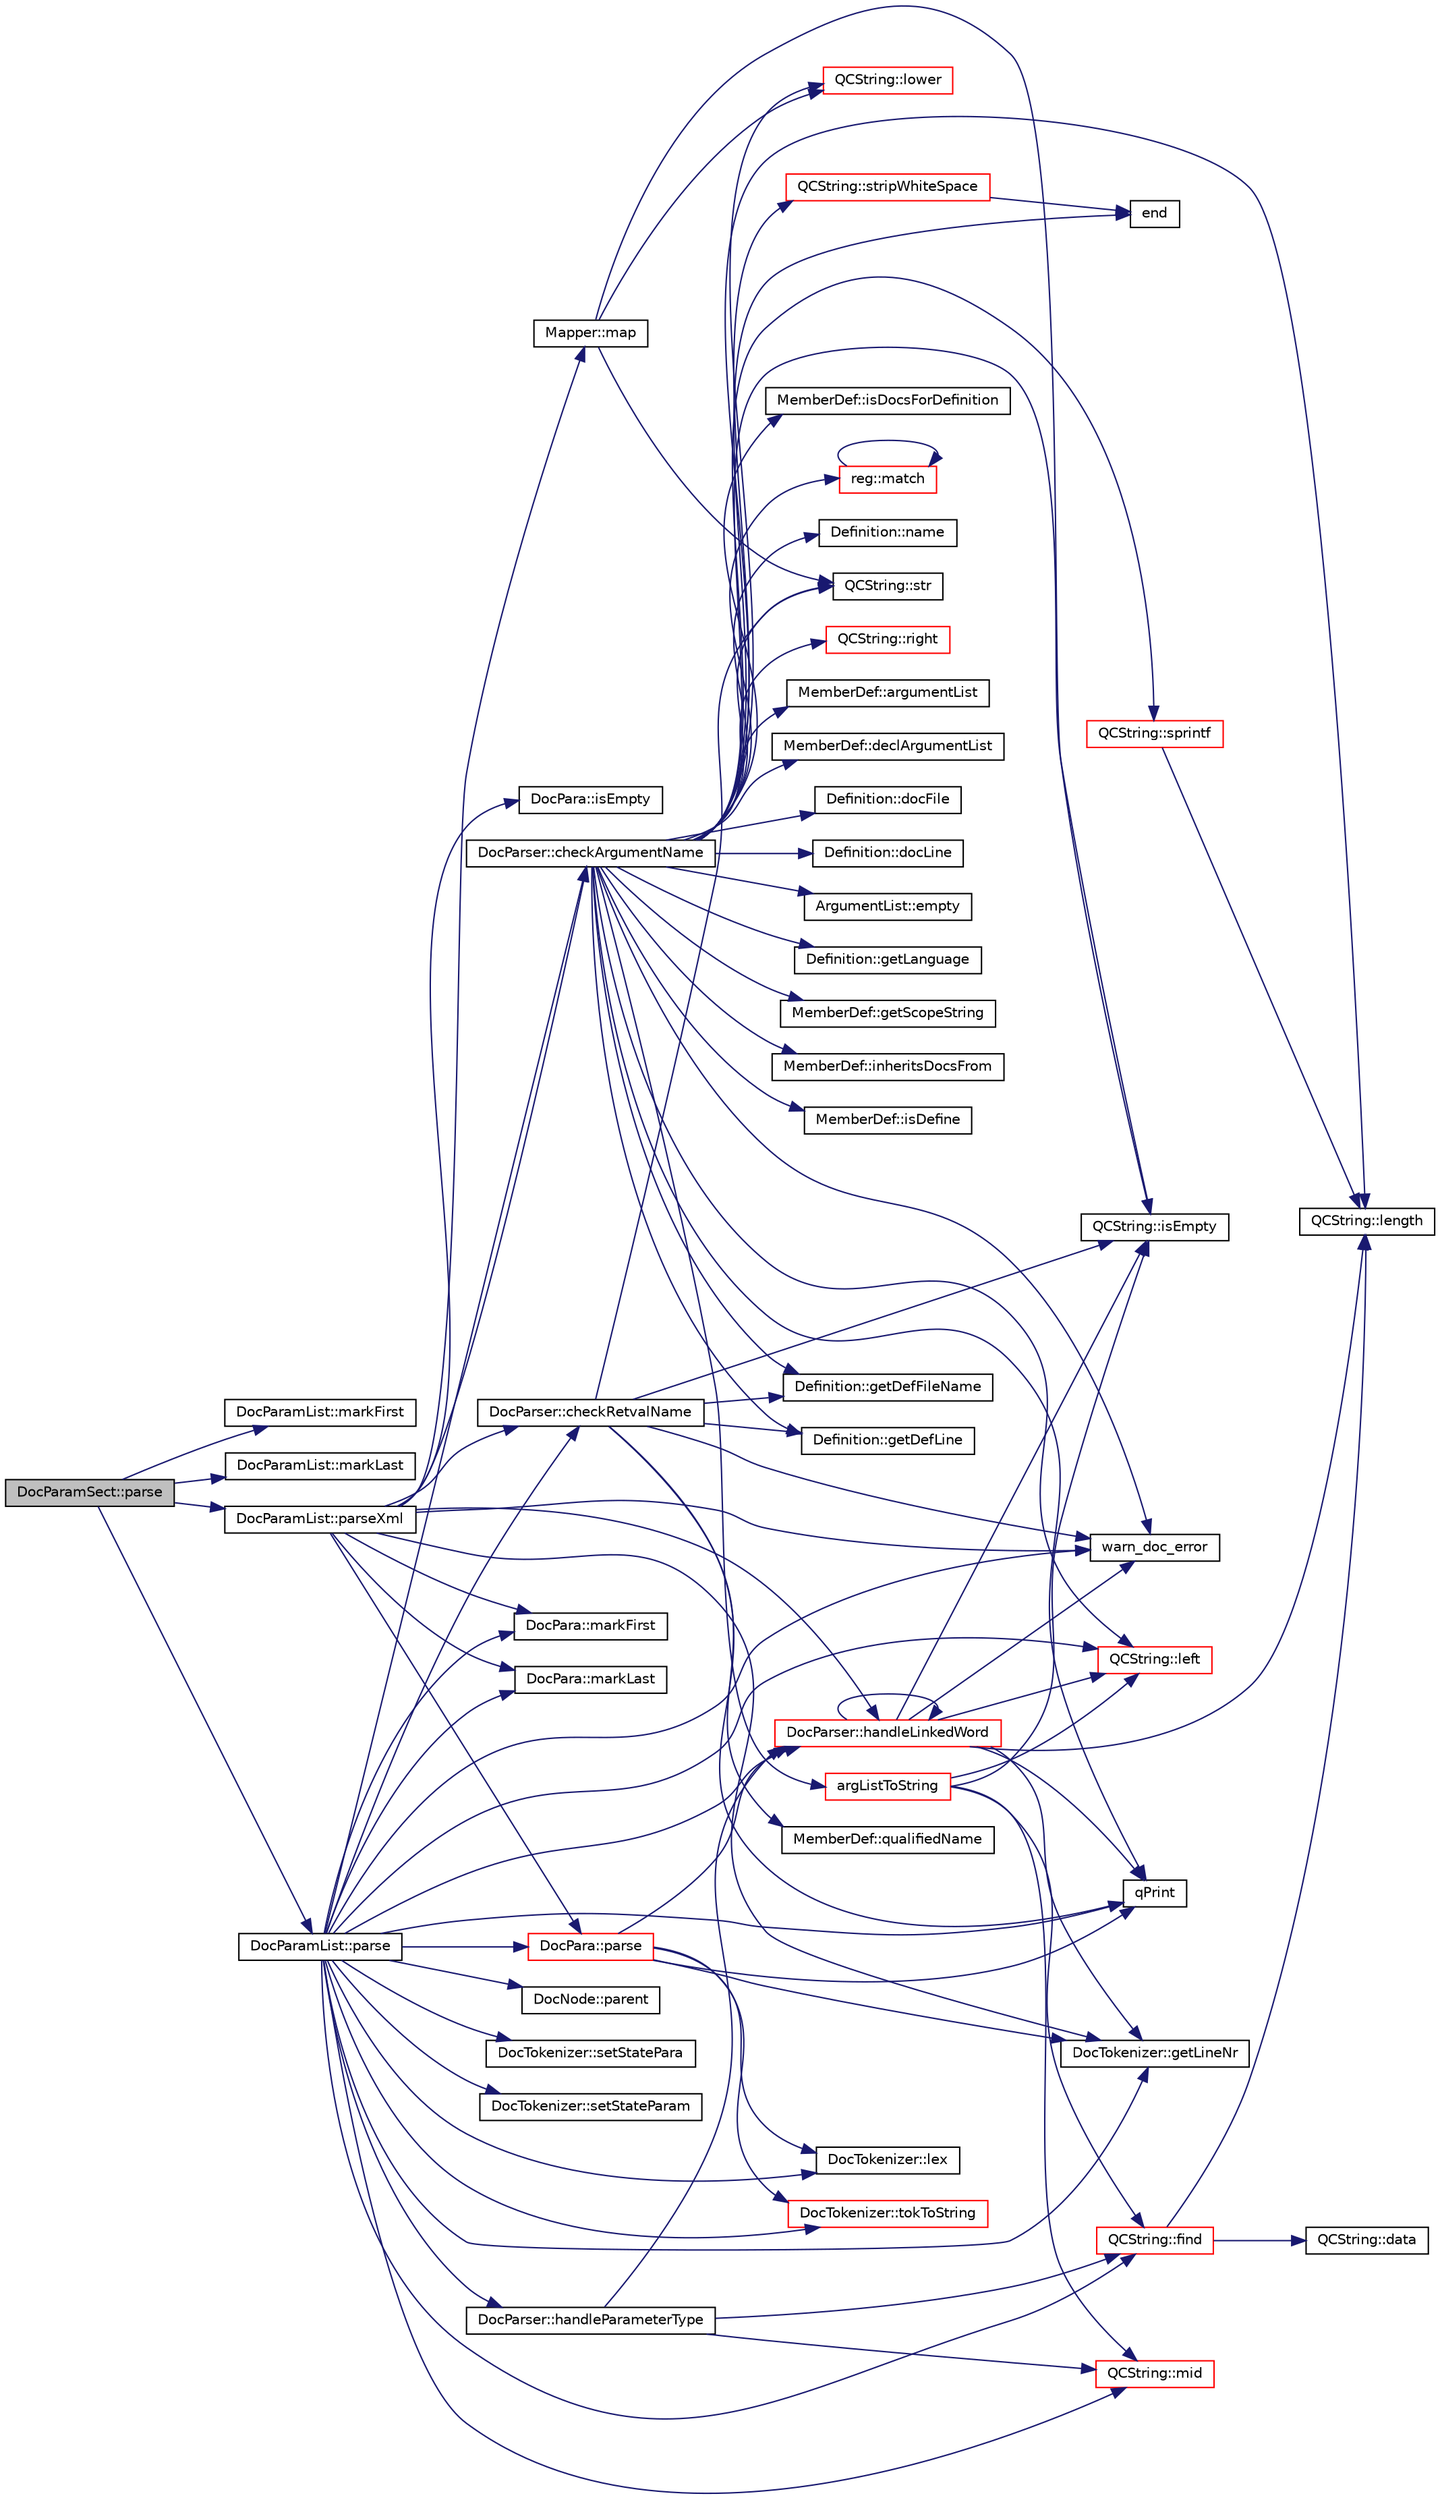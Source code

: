 digraph "DocParamSect::parse"
{
 // LATEX_PDF_SIZE
  edge [fontname="Helvetica",fontsize="10",labelfontname="Helvetica",labelfontsize="10"];
  node [fontname="Helvetica",fontsize="10",shape=record];
  rankdir="LR";
  Node1 [label="DocParamSect::parse",height=0.2,width=0.4,color="black", fillcolor="grey75", style="filled", fontcolor="black",tooltip=" "];
  Node1 -> Node2 [color="midnightblue",fontsize="10",style="solid"];
  Node2 [label="DocParamList::markFirst",height=0.2,width=0.4,color="black", fillcolor="white", style="filled",URL="$classDocParamList.html#a6b3e3e25859cc2d76b312b988c018d08",tooltip=" "];
  Node1 -> Node3 [color="midnightblue",fontsize="10",style="solid"];
  Node3 [label="DocParamList::markLast",height=0.2,width=0.4,color="black", fillcolor="white", style="filled",URL="$classDocParamList.html#a89fc37af294659364193e14680065668",tooltip=" "];
  Node1 -> Node4 [color="midnightblue",fontsize="10",style="solid"];
  Node4 [label="DocParamList::parse",height=0.2,width=0.4,color="black", fillcolor="white", style="filled",URL="$classDocParamList.html#a6463538f06117c2e28860e7ff18ce7f7",tooltip=" "];
  Node4 -> Node5 [color="midnightblue",fontsize="10",style="solid"];
  Node5 [label="DocParser::checkArgumentName",height=0.2,width=0.4,color="black", fillcolor="white", style="filled",URL="$classDocParser.html#ad426893f12b2bc919bc61b3d95e8f471",tooltip=" "];
  Node5 -> Node6 [color="midnightblue",fontsize="10",style="solid"];
  Node6 [label="argListToString",height=0.2,width=0.4,color="red", fillcolor="white", style="filled",URL="$util_8cpp.html#a9d5c2a3aefbda0b0e684f768a380d2db",tooltip=" "];
  Node6 -> Node10 [color="midnightblue",fontsize="10",style="solid"];
  Node10 [label="QCString::find",height=0.2,width=0.4,color="red", fillcolor="white", style="filled",URL="$classQCString.html#a0182ece6b76dad6475dafb53e2faaf10",tooltip=" "];
  Node10 -> Node11 [color="midnightblue",fontsize="10",style="solid"];
  Node11 [label="QCString::data",height=0.2,width=0.4,color="black", fillcolor="white", style="filled",URL="$classQCString.html#ac3aa3ac1a1c36d3305eba22a2eb0d098",tooltip=" "];
  Node10 -> Node12 [color="midnightblue",fontsize="10",style="solid"];
  Node12 [label="QCString::length",height=0.2,width=0.4,color="black", fillcolor="white", style="filled",URL="$classQCString.html#ac52596733e9110b778019946d73fb268",tooltip=" "];
  Node6 -> Node16 [color="midnightblue",fontsize="10",style="solid"];
  Node16 [label="QCString::isEmpty",height=0.2,width=0.4,color="black", fillcolor="white", style="filled",URL="$classQCString.html#a621c4090d69ad7d05ef8e5234376c3d8",tooltip=" "];
  Node6 -> Node17 [color="midnightblue",fontsize="10",style="solid"];
  Node17 [label="QCString::left",height=0.2,width=0.4,color="red", fillcolor="white", style="filled",URL="$classQCString.html#aecf8b66312c4e97333219cc344c11a4f",tooltip=" "];
  Node6 -> Node19 [color="midnightblue",fontsize="10",style="solid"];
  Node19 [label="QCString::mid",height=0.2,width=0.4,color="red", fillcolor="white", style="filled",URL="$classQCString.html#a27136caf9c0bc4daca574cda6f113551",tooltip=" "];
  Node5 -> Node25 [color="midnightblue",fontsize="10",style="solid"];
  Node25 [label="MemberDef::argumentList",height=0.2,width=0.4,color="black", fillcolor="white", style="filled",URL="$classMemberDef.html#a515503656a6cffb2d27f60e93c3c780e",tooltip=" "];
  Node5 -> Node26 [color="midnightblue",fontsize="10",style="solid"];
  Node26 [label="MemberDef::declArgumentList",height=0.2,width=0.4,color="black", fillcolor="white", style="filled",URL="$classMemberDef.html#af0d0461390544ad385a962aefd88c313",tooltip=" "];
  Node5 -> Node27 [color="midnightblue",fontsize="10",style="solid"];
  Node27 [label="Definition::docFile",height=0.2,width=0.4,color="black", fillcolor="white", style="filled",URL="$classDefinition.html#a00915f52f3b708bec07aab2b44f03d34",tooltip=" "];
  Node5 -> Node28 [color="midnightblue",fontsize="10",style="solid"];
  Node28 [label="Definition::docLine",height=0.2,width=0.4,color="black", fillcolor="white", style="filled",URL="$classDefinition.html#a26a4a6e3578aa6c81b2d6d77a1ce694f",tooltip=" "];
  Node5 -> Node15 [color="midnightblue",fontsize="10",style="solid"];
  Node15 [label="ArgumentList::empty",height=0.2,width=0.4,color="black", fillcolor="white", style="filled",URL="$classArgumentList.html#aaa15ddcfdb06a535a3398f1dc73d336d",tooltip=" "];
  Node5 -> Node29 [color="midnightblue",fontsize="10",style="solid"];
  Node29 [label="end",height=0.2,width=0.4,color="black", fillcolor="white", style="filled",URL="$dir_8cpp.html#abb4720f72b574f81dc4f7aea0e653a64",tooltip=" "];
  Node5 -> Node30 [color="midnightblue",fontsize="10",style="solid"];
  Node30 [label="Definition::getDefFileName",height=0.2,width=0.4,color="black", fillcolor="white", style="filled",URL="$classDefinition.html#a33fee836f24f8205eedbd21dd9d282e6",tooltip=" "];
  Node5 -> Node31 [color="midnightblue",fontsize="10",style="solid"];
  Node31 [label="Definition::getDefLine",height=0.2,width=0.4,color="black", fillcolor="white", style="filled",URL="$classDefinition.html#a47e34774622704853e238ee2e7ef2334",tooltip=" "];
  Node5 -> Node32 [color="midnightblue",fontsize="10",style="solid"];
  Node32 [label="Definition::getLanguage",height=0.2,width=0.4,color="black", fillcolor="white", style="filled",URL="$classDefinition.html#a0dda9f50f2f9754e6341a10373eafec7",tooltip=" "];
  Node5 -> Node33 [color="midnightblue",fontsize="10",style="solid"];
  Node33 [label="MemberDef::getScopeString",height=0.2,width=0.4,color="black", fillcolor="white", style="filled",URL="$classMemberDef.html#a68246f42d892a0cd4e1b5248d8f8f947",tooltip=" "];
  Node5 -> Node34 [color="midnightblue",fontsize="10",style="solid"];
  Node34 [label="MemberDef::inheritsDocsFrom",height=0.2,width=0.4,color="black", fillcolor="white", style="filled",URL="$classMemberDef.html#a2500af3692e4b00d42868603d2da26e9",tooltip=" "];
  Node5 -> Node35 [color="midnightblue",fontsize="10",style="solid"];
  Node35 [label="MemberDef::isDefine",height=0.2,width=0.4,color="black", fillcolor="white", style="filled",URL="$classMemberDef.html#a8c9a34fe614f8c55edc60deaf0143f47",tooltip=" "];
  Node5 -> Node36 [color="midnightblue",fontsize="10",style="solid"];
  Node36 [label="MemberDef::isDocsForDefinition",height=0.2,width=0.4,color="black", fillcolor="white", style="filled",URL="$classMemberDef.html#a842ff86c34c3ae387d995e2597be8118",tooltip=" "];
  Node5 -> Node16 [color="midnightblue",fontsize="10",style="solid"];
  Node5 -> Node17 [color="midnightblue",fontsize="10",style="solid"];
  Node5 -> Node12 [color="midnightblue",fontsize="10",style="solid"];
  Node5 -> Node37 [color="midnightblue",fontsize="10",style="solid"];
  Node37 [label="QCString::lower",height=0.2,width=0.4,color="red", fillcolor="white", style="filled",URL="$classQCString.html#a33688239622e659cfb469fbd62c9cccb",tooltip=" "];
  Node5 -> Node39 [color="midnightblue",fontsize="10",style="solid"];
  Node39 [label="reg::match",height=0.2,width=0.4,color="red", fillcolor="white", style="filled",URL="$namespacereg.html#a1a29dcc7e2ccf462503adc5d496881ae",tooltip=" "];
  Node39 -> Node39 [color="midnightblue",fontsize="10",style="solid"];
  Node5 -> Node43 [color="midnightblue",fontsize="10",style="solid"];
  Node43 [label="Definition::name",height=0.2,width=0.4,color="black", fillcolor="white", style="filled",URL="$classDefinition.html#a9374fedd7f64fea7e0e164302d1a9e61",tooltip=" "];
  Node5 -> Node44 [color="midnightblue",fontsize="10",style="solid"];
  Node44 [label="qPrint",height=0.2,width=0.4,color="black", fillcolor="white", style="filled",URL="$qcstring_8h.html#a9851ebb5ae2f65b4d2b1d08421edbfd2",tooltip=" "];
  Node5 -> Node45 [color="midnightblue",fontsize="10",style="solid"];
  Node45 [label="QCString::right",height=0.2,width=0.4,color="red", fillcolor="white", style="filled",URL="$classQCString.html#a8f4aa5417f6a834f28c7148a1fe262d5",tooltip=" "];
  Node5 -> Node46 [color="midnightblue",fontsize="10",style="solid"];
  Node46 [label="QCString::sprintf",height=0.2,width=0.4,color="red", fillcolor="white", style="filled",URL="$classQCString.html#aa2dccf89cb25346c3ee81d75aa5859da",tooltip=" "];
  Node46 -> Node12 [color="midnightblue",fontsize="10",style="solid"];
  Node5 -> Node49 [color="midnightblue",fontsize="10",style="solid"];
  Node49 [label="QCString::str",height=0.2,width=0.4,color="black", fillcolor="white", style="filled",URL="$classQCString.html#a9824b07232eea418ab3b3e7dc3178eec",tooltip=" "];
  Node5 -> Node50 [color="midnightblue",fontsize="10",style="solid"];
  Node50 [label="QCString::stripWhiteSpace",height=0.2,width=0.4,color="red", fillcolor="white", style="filled",URL="$classQCString.html#a66269a694d9e6961bfd145bb4ca72f42",tooltip="returns a copy of this string with leading and trailing whitespace removed"];
  Node50 -> Node29 [color="midnightblue",fontsize="10",style="solid"];
  Node5 -> Node52 [color="midnightblue",fontsize="10",style="solid"];
  Node52 [label="warn_doc_error",height=0.2,width=0.4,color="black", fillcolor="white", style="filled",URL="$message_8cpp.html#a64240af0f75c8052d6bb3a4d1c684936",tooltip=" "];
  Node4 -> Node53 [color="midnightblue",fontsize="10",style="solid"];
  Node53 [label="DocParser::checkRetvalName",height=0.2,width=0.4,color="black", fillcolor="white", style="filled",URL="$classDocParser.html#a3fce1509c4bb1494537fe53ea294fa8c",tooltip=" "];
  Node53 -> Node30 [color="midnightblue",fontsize="10",style="solid"];
  Node53 -> Node31 [color="midnightblue",fontsize="10",style="solid"];
  Node53 -> Node16 [color="midnightblue",fontsize="10",style="solid"];
  Node53 -> Node44 [color="midnightblue",fontsize="10",style="solid"];
  Node53 -> Node54 [color="midnightblue",fontsize="10",style="solid"];
  Node54 [label="MemberDef::qualifiedName",height=0.2,width=0.4,color="black", fillcolor="white", style="filled",URL="$classMemberDef.html#adfd71ac301f7d1d7010992ecc990200a",tooltip=" "];
  Node53 -> Node49 [color="midnightblue",fontsize="10",style="solid"];
  Node53 -> Node52 [color="midnightblue",fontsize="10",style="solid"];
  Node4 -> Node10 [color="midnightblue",fontsize="10",style="solid"];
  Node4 -> Node55 [color="midnightblue",fontsize="10",style="solid"];
  Node55 [label="DocTokenizer::getLineNr",height=0.2,width=0.4,color="black", fillcolor="white", style="filled",URL="$classDocTokenizer.html#ae5366d3fa4095f81903bcc38ca7c88c7",tooltip=" "];
  Node4 -> Node56 [color="midnightblue",fontsize="10",style="solid"];
  Node56 [label="DocParser::handleLinkedWord",height=0.2,width=0.4,color="red", fillcolor="white", style="filled",URL="$classDocParser.html#a60b3baefbabda53a90974008bd7cfab9",tooltip=" "];
  Node56 -> Node55 [color="midnightblue",fontsize="10",style="solid"];
  Node56 -> Node56 [color="midnightblue",fontsize="10",style="solid"];
  Node56 -> Node16 [color="midnightblue",fontsize="10",style="solid"];
  Node56 -> Node17 [color="midnightblue",fontsize="10",style="solid"];
  Node56 -> Node12 [color="midnightblue",fontsize="10",style="solid"];
  Node56 -> Node44 [color="midnightblue",fontsize="10",style="solid"];
  Node56 -> Node52 [color="midnightblue",fontsize="10",style="solid"];
  Node4 -> Node88 [color="midnightblue",fontsize="10",style="solid"];
  Node88 [label="DocParser::handleParameterType",height=0.2,width=0.4,color="black", fillcolor="white", style="filled",URL="$classDocParser.html#a551ecaf37f69b9ca8932dfd983684218",tooltip=" "];
  Node88 -> Node10 [color="midnightblue",fontsize="10",style="solid"];
  Node88 -> Node56 [color="midnightblue",fontsize="10",style="solid"];
  Node88 -> Node19 [color="midnightblue",fontsize="10",style="solid"];
  Node4 -> Node17 [color="midnightblue",fontsize="10",style="solid"];
  Node4 -> Node89 [color="midnightblue",fontsize="10",style="solid"];
  Node89 [label="DocTokenizer::lex",height=0.2,width=0.4,color="black", fillcolor="white", style="filled",URL="$classDocTokenizer.html#a8986c06e98f6abf4c375fc8a3629a3b8",tooltip=" "];
  Node4 -> Node90 [color="midnightblue",fontsize="10",style="solid"];
  Node90 [label="DocPara::markFirst",height=0.2,width=0.4,color="black", fillcolor="white", style="filled",URL="$classDocPara.html#a849868e81af1e2ae0da511fa3e5a91b8",tooltip=" "];
  Node4 -> Node91 [color="midnightblue",fontsize="10",style="solid"];
  Node91 [label="DocPara::markLast",height=0.2,width=0.4,color="black", fillcolor="white", style="filled",URL="$classDocPara.html#a569bc5841973bac45491c977814f62e0",tooltip=" "];
  Node4 -> Node19 [color="midnightblue",fontsize="10",style="solid"];
  Node4 -> Node92 [color="midnightblue",fontsize="10",style="solid"];
  Node92 [label="DocNode::parent",height=0.2,width=0.4,color="black", fillcolor="white", style="filled",URL="$classDocNode.html#a19c40a3c8e9e449616707f48e252b02e",tooltip=" "];
  Node4 -> Node93 [color="midnightblue",fontsize="10",style="solid"];
  Node93 [label="DocPara::parse",height=0.2,width=0.4,color="red", fillcolor="white", style="filled",URL="$classDocPara.html#afbe48d84c35630599a17f907df4f9804",tooltip=" "];
  Node93 -> Node55 [color="midnightblue",fontsize="10",style="solid"];
  Node93 -> Node56 [color="midnightblue",fontsize="10",style="solid"];
  Node93 -> Node89 [color="midnightblue",fontsize="10",style="solid"];
  Node93 -> Node44 [color="midnightblue",fontsize="10",style="solid"];
  Node93 -> Node99 [color="midnightblue",fontsize="10",style="solid"];
  Node99 [label="DocTokenizer::tokToString",height=0.2,width=0.4,color="red", fillcolor="white", style="filled",URL="$classDocTokenizer.html#a37658bdc27c38125a5adc9e3278df7a4",tooltip=" "];
  Node4 -> Node44 [color="midnightblue",fontsize="10",style="solid"];
  Node4 -> Node101 [color="midnightblue",fontsize="10",style="solid"];
  Node101 [label="DocTokenizer::setStatePara",height=0.2,width=0.4,color="black", fillcolor="white", style="filled",URL="$classDocTokenizer.html#ae3c97a1c50f2345ed8a821b064752e4c",tooltip=" "];
  Node4 -> Node102 [color="midnightblue",fontsize="10",style="solid"];
  Node102 [label="DocTokenizer::setStateParam",height=0.2,width=0.4,color="black", fillcolor="white", style="filled",URL="$classDocTokenizer.html#a5b84c53eb58ffa4536429f435af7dc7e",tooltip=" "];
  Node4 -> Node99 [color="midnightblue",fontsize="10",style="solid"];
  Node4 -> Node52 [color="midnightblue",fontsize="10",style="solid"];
  Node1 -> Node103 [color="midnightblue",fontsize="10",style="solid"];
  Node103 [label="DocParamList::parseXml",height=0.2,width=0.4,color="black", fillcolor="white", style="filled",URL="$classDocParamList.html#a78df8f1bf6623c25c86cec9f6b1388d4",tooltip=" "];
  Node103 -> Node5 [color="midnightblue",fontsize="10",style="solid"];
  Node103 -> Node53 [color="midnightblue",fontsize="10",style="solid"];
  Node103 -> Node55 [color="midnightblue",fontsize="10",style="solid"];
  Node103 -> Node56 [color="midnightblue",fontsize="10",style="solid"];
  Node103 -> Node104 [color="midnightblue",fontsize="10",style="solid"];
  Node104 [label="DocPara::isEmpty",height=0.2,width=0.4,color="black", fillcolor="white", style="filled",URL="$classDocPara.html#a004ec58b69c71d43ebf4424b04dc5779",tooltip=" "];
  Node103 -> Node105 [color="midnightblue",fontsize="10",style="solid"];
  Node105 [label="Mapper::map",height=0.2,width=0.4,color="black", fillcolor="white", style="filled",URL="$classMapper.html#a76bc83f0e5310d8c9b201957d341f4b5",tooltip=" "];
  Node105 -> Node16 [color="midnightblue",fontsize="10",style="solid"];
  Node105 -> Node37 [color="midnightblue",fontsize="10",style="solid"];
  Node105 -> Node49 [color="midnightblue",fontsize="10",style="solid"];
  Node103 -> Node90 [color="midnightblue",fontsize="10",style="solid"];
  Node103 -> Node91 [color="midnightblue",fontsize="10",style="solid"];
  Node103 -> Node93 [color="midnightblue",fontsize="10",style="solid"];
  Node103 -> Node52 [color="midnightblue",fontsize="10",style="solid"];
}
